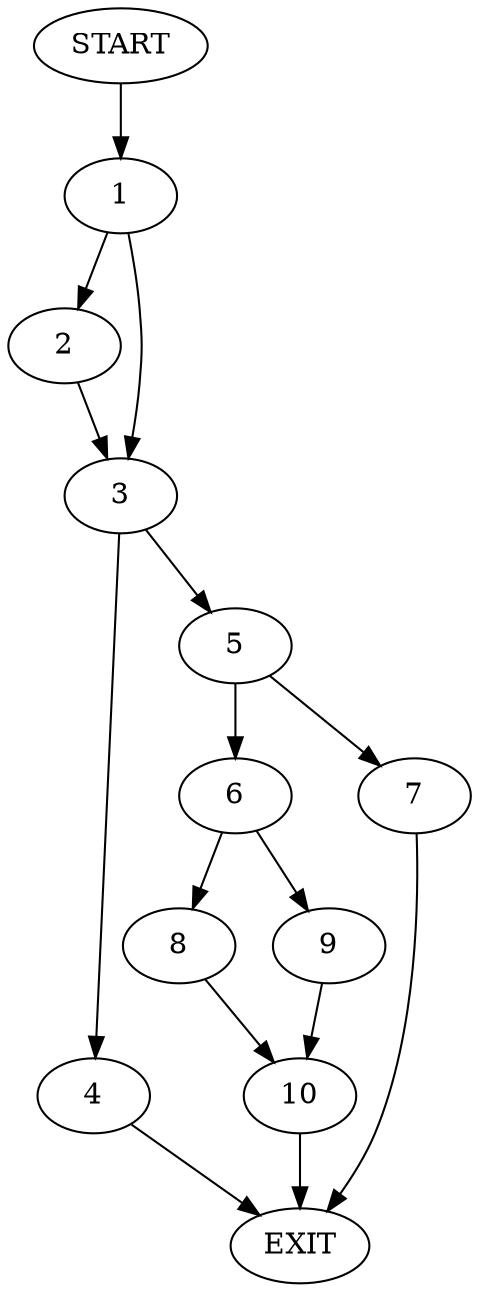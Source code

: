 digraph {
0 [label="START"]
11 [label="EXIT"]
0 -> 1
1 -> 2
1 -> 3
2 -> 3
3 -> 4
3 -> 5
4 -> 11
5 -> 6
5 -> 7
6 -> 8
6 -> 9
7 -> 11
8 -> 10
9 -> 10
10 -> 11
}
